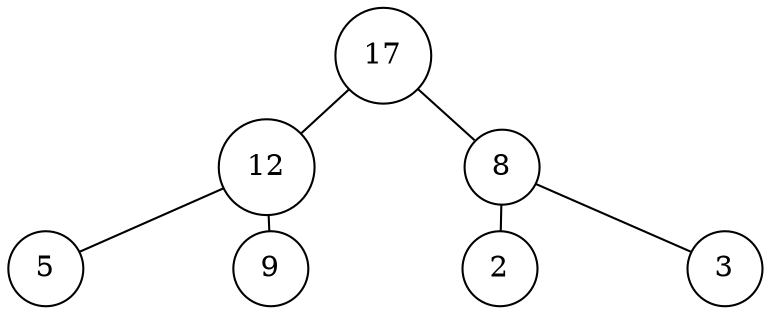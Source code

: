 digraph BT312 {
    nodesep=1;
    ranksep=0.1;
    margin=0;
    graph [ordering="out"]
    node [shape=circle];
    edge [arrowsize=0.8, arrowhead=none, arrowtail=none];
    17 -> 12;
    17 -> 8;
    12 -> 5;
    12 -> 9;
    8 -> 2;
    8 -> 3;
}